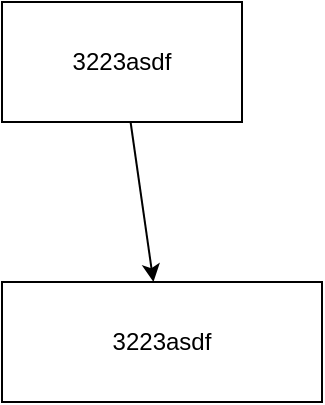 <mxfile>
    <diagram id="oTdIHeagsIAYWo302YhV" name="Page-1">
        <mxGraphModel dx="808" dy="483" grid="1" gridSize="10" guides="1" tooltips="1" connect="1" arrows="1" fold="1" page="1" pageScale="1" pageWidth="827" pageHeight="1169" math="0" shadow="0">
            <root>
                <mxCell id="0"/>
                <mxCell id="1" parent="0"/>
                <mxCell id="4" value="" style="edgeStyle=none;html=1;" edge="1" parent="1" source="2" target="3">
                    <mxGeometry relative="1" as="geometry"/>
                </mxCell>
                <mxCell id="2" value="3223asdf" style="whiteSpace=wrap;html=1;" parent="1" vertex="1">
                    <mxGeometry x="190" y="130" width="120" height="60" as="geometry"/>
                </mxCell>
                <mxCell id="3" value="3223asdf" style="whiteSpace=wrap;html=1;" vertex="1" parent="1">
                    <mxGeometry x="190" y="270" width="160" height="60" as="geometry"/>
                </mxCell>
            </root>
        </mxGraphModel>
    </diagram>
</mxfile>